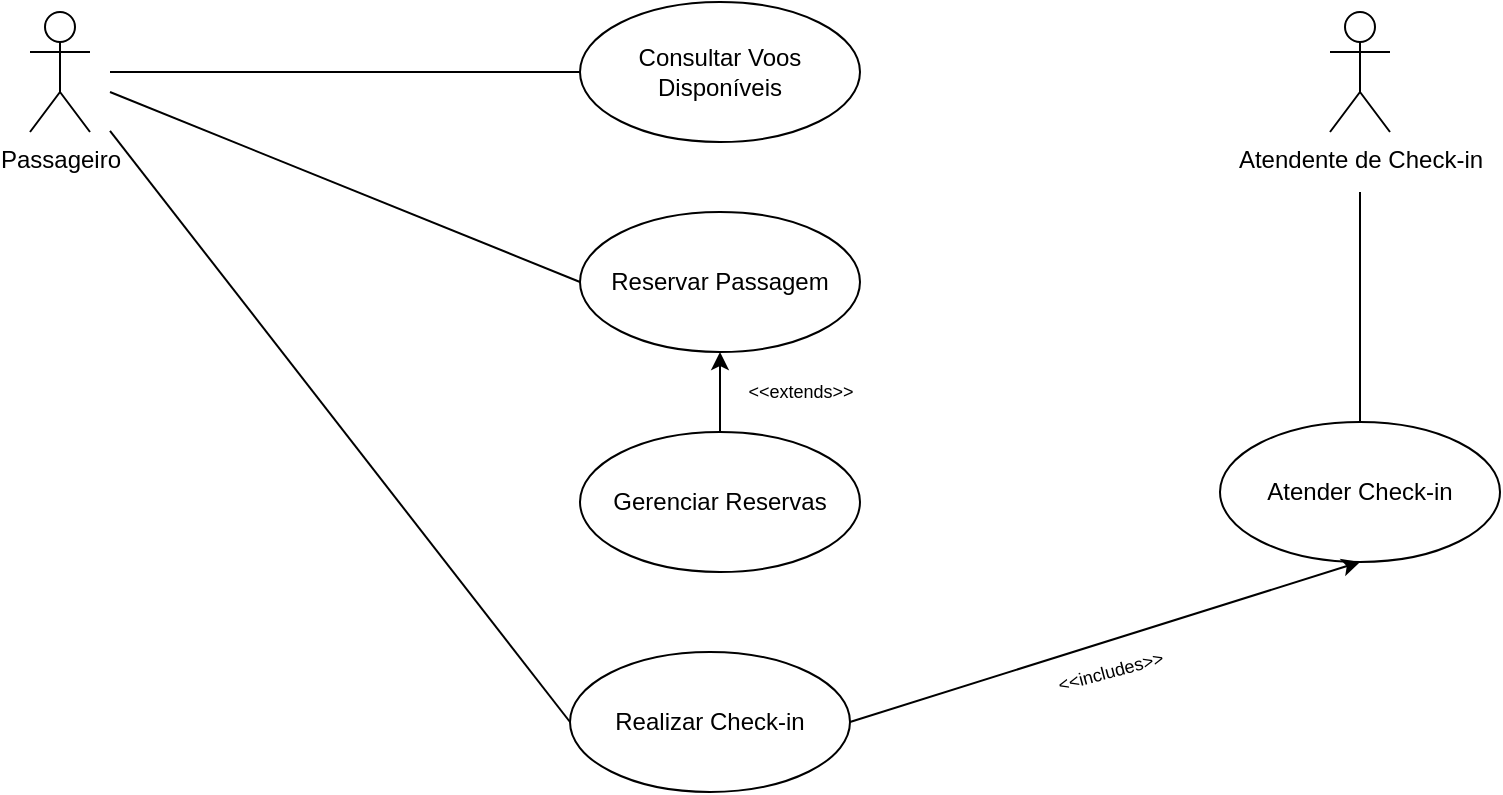 <mxfile version="26.2.14">
  <diagram name="Page-1" id="lWEP7WfRvGb3IAOtndjp">
    <mxGraphModel grid="1" page="1" gridSize="10" guides="1" tooltips="1" connect="1" arrows="1" fold="1" pageScale="1" pageWidth="850" pageHeight="1100" math="0" shadow="0">
      <root>
        <mxCell id="0" />
        <mxCell id="1" parent="0" />
        <mxCell id="_b37jL2RU1yT6n0CQH7f-1" value="Passageiro" style="shape=umlActor;verticalLabelPosition=bottom;verticalAlign=top;html=1;" vertex="1" parent="1">
          <mxGeometry x="80" y="460" width="30" height="60" as="geometry" />
        </mxCell>
        <mxCell id="_b37jL2RU1yT6n0CQH7f-2" value="Atendente de Check-in" style="shape=umlActor;verticalLabelPosition=bottom;verticalAlign=top;html=1;" vertex="1" parent="1">
          <mxGeometry x="730" y="460" width="30" height="60" as="geometry" />
        </mxCell>
        <mxCell id="_b37jL2RU1yT6n0CQH7f-5" value="Consultar Voos Disponíveis" style="ellipse;whiteSpace=wrap;html=1;" vertex="1" parent="1">
          <mxGeometry x="355" y="455" width="140" height="70" as="geometry" />
        </mxCell>
        <mxCell id="_b37jL2RU1yT6n0CQH7f-6" value="Reservar Passagem" style="ellipse;whiteSpace=wrap;html=1;" vertex="1" parent="1">
          <mxGeometry x="355" y="560" width="140" height="70" as="geometry" />
        </mxCell>
        <mxCell id="_b37jL2RU1yT6n0CQH7f-7" value="Gerenciar Reservas" style="ellipse;whiteSpace=wrap;html=1;" vertex="1" parent="1">
          <mxGeometry x="355" y="670" width="140" height="70" as="geometry" />
        </mxCell>
        <mxCell id="_b37jL2RU1yT6n0CQH7f-8" value="Realizar Check-in" style="ellipse;whiteSpace=wrap;html=1;" vertex="1" parent="1">
          <mxGeometry x="350" y="780" width="140" height="70" as="geometry" />
        </mxCell>
        <mxCell id="_b37jL2RU1yT6n0CQH7f-9" value="Atender Check-in" style="ellipse;whiteSpace=wrap;html=1;" vertex="1" parent="1">
          <mxGeometry x="675" y="665" width="140" height="70" as="geometry" />
        </mxCell>
        <mxCell id="_b37jL2RU1yT6n0CQH7f-14" value="" style="endArrow=none;html=1;rounded=0;entryX=0;entryY=0.5;entryDx=0;entryDy=0;" edge="1" parent="1" target="_b37jL2RU1yT6n0CQH7f-5">
          <mxGeometry width="50" height="50" relative="1" as="geometry">
            <mxPoint x="120" y="490" as="sourcePoint" />
            <mxPoint x="240" y="470" as="targetPoint" />
          </mxGeometry>
        </mxCell>
        <mxCell id="_b37jL2RU1yT6n0CQH7f-20" value="" style="endArrow=classic;html=1;rounded=0;exitX=1;exitY=0.5;exitDx=0;exitDy=0;entryX=0.5;entryY=1;entryDx=0;entryDy=0;" edge="1" parent="1" source="_b37jL2RU1yT6n0CQH7f-8" target="_b37jL2RU1yT6n0CQH7f-9">
          <mxGeometry width="50" height="50" relative="1" as="geometry">
            <mxPoint x="425" y="780" as="sourcePoint" />
            <mxPoint x="425" y="740" as="targetPoint" />
          </mxGeometry>
        </mxCell>
        <mxCell id="_b37jL2RU1yT6n0CQH7f-21" value="&amp;lt;&amp;lt;includes&amp;gt;&amp;gt;" style="text;html=1;align=center;verticalAlign=middle;resizable=0;points=[];autosize=1;strokeColor=none;fillColor=none;fontSize=9;rotation=-15;" vertex="1" parent="1">
          <mxGeometry x="580" y="780" width="80" height="20" as="geometry" />
        </mxCell>
        <mxCell id="_b37jL2RU1yT6n0CQH7f-22" value="" style="endArrow=none;html=1;rounded=0;entryX=0.5;entryY=0;entryDx=0;entryDy=0;" edge="1" parent="1" target="_b37jL2RU1yT6n0CQH7f-9">
          <mxGeometry width="50" height="50" relative="1" as="geometry">
            <mxPoint x="745" y="550" as="sourcePoint" />
            <mxPoint x="720" y="665" as="targetPoint" />
          </mxGeometry>
        </mxCell>
        <mxCell id="_b37jL2RU1yT6n0CQH7f-23" value="" style="endArrow=none;html=1;rounded=0;entryX=0;entryY=0.5;entryDx=0;entryDy=0;" edge="1" parent="1" target="_b37jL2RU1yT6n0CQH7f-6">
          <mxGeometry width="50" height="50" relative="1" as="geometry">
            <mxPoint x="120" y="500" as="sourcePoint" />
            <mxPoint x="355" y="500" as="targetPoint" />
          </mxGeometry>
        </mxCell>
        <mxCell id="_b37jL2RU1yT6n0CQH7f-24" value="" style="endArrow=none;html=1;rounded=0;entryX=0;entryY=0.5;entryDx=0;entryDy=0;" edge="1" parent="1" target="_b37jL2RU1yT6n0CQH7f-8">
          <mxGeometry width="50" height="50" relative="1" as="geometry">
            <mxPoint x="120" y="519.43" as="sourcePoint" />
            <mxPoint x="355" y="519.43" as="targetPoint" />
          </mxGeometry>
        </mxCell>
        <mxCell id="_b37jL2RU1yT6n0CQH7f-25" value="" style="endArrow=classic;html=1;rounded=0;exitX=0.5;exitY=0;exitDx=0;exitDy=0;entryX=0.5;entryY=1;entryDx=0;entryDy=0;" edge="1" parent="1" source="_b37jL2RU1yT6n0CQH7f-7" target="_b37jL2RU1yT6n0CQH7f-6">
          <mxGeometry width="50" height="50" relative="1" as="geometry">
            <mxPoint x="380" y="680" as="sourcePoint" />
            <mxPoint x="430" y="630" as="targetPoint" />
          </mxGeometry>
        </mxCell>
        <mxCell id="_b37jL2RU1yT6n0CQH7f-26" value="&amp;lt;&amp;lt;extends&amp;gt;&amp;gt;" style="text;html=1;align=center;verticalAlign=middle;resizable=0;points=[];autosize=1;strokeColor=none;fillColor=none;fontSize=9;rotation=0;" vertex="1" parent="1">
          <mxGeometry x="425" y="640" width="80" height="20" as="geometry" />
        </mxCell>
      </root>
    </mxGraphModel>
  </diagram>
</mxfile>
